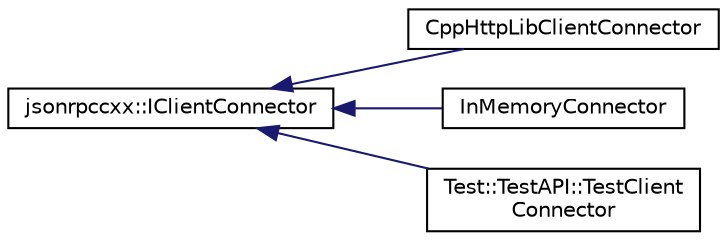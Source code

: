 digraph "Graphical Class Hierarchy"
{
  edge [fontname="Helvetica",fontsize="10",labelfontname="Helvetica",labelfontsize="10"];
  node [fontname="Helvetica",fontsize="10",shape=record];
  rankdir="LR";
  Node0 [label="jsonrpccxx::IClientConnector",height=0.2,width=0.4,color="black", fillcolor="white", style="filled",URL="$classjsonrpccxx_1_1IClientConnector.html"];
  Node0 -> Node1 [dir="back",color="midnightblue",fontsize="10",style="solid",fontname="Helvetica"];
  Node1 [label="CppHttpLibClientConnector",height=0.2,width=0.4,color="black", fillcolor="white", style="filled",URL="$classCppHttpLibClientConnector.html"];
  Node0 -> Node2 [dir="back",color="midnightblue",fontsize="10",style="solid",fontname="Helvetica"];
  Node2 [label="InMemoryConnector",height=0.2,width=0.4,color="black", fillcolor="white", style="filled",URL="$classInMemoryConnector.html"];
  Node0 -> Node3 [dir="back",color="midnightblue",fontsize="10",style="solid",fontname="Helvetica"];
  Node3 [label="Test::TestAPI::TestClient\lConnector",height=0.2,width=0.4,color="black", fillcolor="white", style="filled",URL="$classTest_1_1TestAPI_1_1TestClientConnector.html"];
}
